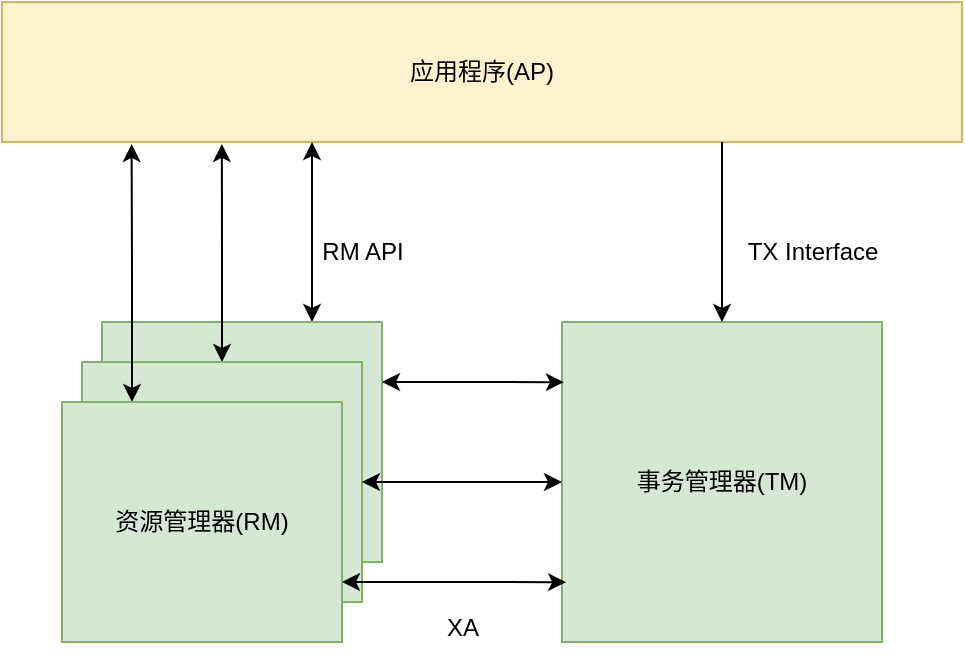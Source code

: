 <mxfile version="21.6.2" type="github">
  <diagram name="Page-1" id="929967ad-93f9-6ef4-fab6-5d389245f69c">
    <mxGraphModel dx="1306" dy="836" grid="1" gridSize="10" guides="1" tooltips="1" connect="1" arrows="1" fold="1" page="1" pageScale="1.5" pageWidth="1169" pageHeight="826" background="none" math="0" shadow="0">
      <root>
        <mxCell id="0" style=";html=1;" />
        <mxCell id="1" style=";html=1;" parent="0" />
        <mxCell id="VyEOUDzku1vB1zVTzXU4-28" value="" style="group" vertex="1" connectable="0" parent="1">
          <mxGeometry x="590" y="260" width="480" height="328" as="geometry" />
        </mxCell>
        <mxCell id="VyEOUDzku1vB1zVTzXU4-1" value="应用程序(AP)" style="rounded=0;whiteSpace=wrap;html=1;fillColor=#fff2cc;strokeColor=#d6b656;" vertex="1" parent="VyEOUDzku1vB1zVTzXU4-28">
          <mxGeometry width="480" height="70" as="geometry" />
        </mxCell>
        <mxCell id="VyEOUDzku1vB1zVTzXU4-25" style="edgeStyle=orthogonalEdgeStyle;rounded=0;orthogonalLoop=1;jettySize=auto;html=1;exitX=0.75;exitY=0;exitDx=0;exitDy=0;startArrow=classic;startFill=1;" edge="1" parent="VyEOUDzku1vB1zVTzXU4-28" source="VyEOUDzku1vB1zVTzXU4-2">
          <mxGeometry relative="1" as="geometry">
            <mxPoint x="155" y="70" as="targetPoint" />
          </mxGeometry>
        </mxCell>
        <mxCell id="VyEOUDzku1vB1zVTzXU4-2" value="资源管理器(RM)" style="rounded=0;whiteSpace=wrap;html=1;fillColor=#d5e8d4;strokeColor=#82b366;" vertex="1" parent="VyEOUDzku1vB1zVTzXU4-28">
          <mxGeometry x="50" y="160" width="140" height="120" as="geometry" />
        </mxCell>
        <mxCell id="VyEOUDzku1vB1zVTzXU4-24" style="edgeStyle=orthogonalEdgeStyle;rounded=0;orthogonalLoop=1;jettySize=auto;html=1;exitX=0.5;exitY=0;exitDx=0;exitDy=0;entryX=0.229;entryY=1.014;entryDx=0;entryDy=0;entryPerimeter=0;startArrow=classic;startFill=1;" edge="1" parent="VyEOUDzku1vB1zVTzXU4-28" source="VyEOUDzku1vB1zVTzXU4-3" target="VyEOUDzku1vB1zVTzXU4-1">
          <mxGeometry relative="1" as="geometry" />
        </mxCell>
        <mxCell id="VyEOUDzku1vB1zVTzXU4-3" value="资源管理器(RM)" style="rounded=0;whiteSpace=wrap;html=1;fillColor=#d5e8d4;strokeColor=#82b366;" vertex="1" parent="VyEOUDzku1vB1zVTzXU4-28">
          <mxGeometry x="40" y="180" width="140" height="120" as="geometry" />
        </mxCell>
        <mxCell id="VyEOUDzku1vB1zVTzXU4-19" style="edgeStyle=orthogonalEdgeStyle;rounded=0;orthogonalLoop=1;jettySize=auto;html=1;exitX=0.25;exitY=0;exitDx=0;exitDy=0;entryX=0.135;entryY=1.014;entryDx=0;entryDy=0;entryPerimeter=0;startArrow=classic;startFill=1;" edge="1" parent="VyEOUDzku1vB1zVTzXU4-28" source="VyEOUDzku1vB1zVTzXU4-4" target="VyEOUDzku1vB1zVTzXU4-1">
          <mxGeometry relative="1" as="geometry" />
        </mxCell>
        <mxCell id="VyEOUDzku1vB1zVTzXU4-4" value="资源管理器(RM)" style="rounded=0;whiteSpace=wrap;html=1;fillColor=#d5e8d4;strokeColor=#82b366;" vertex="1" parent="VyEOUDzku1vB1zVTzXU4-28">
          <mxGeometry x="30" y="200" width="140" height="120" as="geometry" />
        </mxCell>
        <mxCell id="VyEOUDzku1vB1zVTzXU4-5" value="事务管理器(TM)" style="rounded=0;whiteSpace=wrap;html=1;fillColor=#d5e8d4;strokeColor=#82b366;" vertex="1" parent="VyEOUDzku1vB1zVTzXU4-28">
          <mxGeometry x="280" y="160" width="160" height="160" as="geometry" />
        </mxCell>
        <mxCell id="VyEOUDzku1vB1zVTzXU4-14" style="edgeStyle=orthogonalEdgeStyle;rounded=0;orthogonalLoop=1;jettySize=auto;html=1;exitX=0.75;exitY=1;exitDx=0;exitDy=0;entryX=0.5;entryY=0;entryDx=0;entryDy=0;" edge="1" parent="VyEOUDzku1vB1zVTzXU4-28" source="VyEOUDzku1vB1zVTzXU4-1" target="VyEOUDzku1vB1zVTzXU4-5">
          <mxGeometry relative="1" as="geometry" />
        </mxCell>
        <mxCell id="VyEOUDzku1vB1zVTzXU4-15" style="edgeStyle=orthogonalEdgeStyle;rounded=0;orthogonalLoop=1;jettySize=auto;html=1;exitX=1;exitY=0.25;exitDx=0;exitDy=0;entryX=0.006;entryY=0.188;entryDx=0;entryDy=0;entryPerimeter=0;startArrow=classic;startFill=1;" edge="1" parent="VyEOUDzku1vB1zVTzXU4-28" source="VyEOUDzku1vB1zVTzXU4-2" target="VyEOUDzku1vB1zVTzXU4-5">
          <mxGeometry relative="1" as="geometry" />
        </mxCell>
        <mxCell id="VyEOUDzku1vB1zVTzXU4-16" style="edgeStyle=orthogonalEdgeStyle;rounded=0;orthogonalLoop=1;jettySize=auto;html=1;exitX=1;exitY=0.5;exitDx=0;exitDy=0;startArrow=classic;startFill=1;" edge="1" parent="VyEOUDzku1vB1zVTzXU4-28" source="VyEOUDzku1vB1zVTzXU4-3" target="VyEOUDzku1vB1zVTzXU4-5">
          <mxGeometry relative="1" as="geometry" />
        </mxCell>
        <mxCell id="VyEOUDzku1vB1zVTzXU4-17" style="edgeStyle=orthogonalEdgeStyle;rounded=0;orthogonalLoop=1;jettySize=auto;html=1;exitX=1;exitY=0.75;exitDx=0;exitDy=0;entryX=0.013;entryY=0.813;entryDx=0;entryDy=0;entryPerimeter=0;startArrow=classic;startFill=1;" edge="1" parent="VyEOUDzku1vB1zVTzXU4-28" source="VyEOUDzku1vB1zVTzXU4-4" target="VyEOUDzku1vB1zVTzXU4-5">
          <mxGeometry relative="1" as="geometry" />
        </mxCell>
        <mxCell id="VyEOUDzku1vB1zVTzXU4-18" value="XA" style="text;html=1;align=center;verticalAlign=middle;resizable=0;points=[];autosize=1;strokeColor=none;fillColor=none;" vertex="1" parent="VyEOUDzku1vB1zVTzXU4-28">
          <mxGeometry x="210" y="298" width="40" height="30" as="geometry" />
        </mxCell>
        <mxCell id="VyEOUDzku1vB1zVTzXU4-26" value="RM API" style="text;html=1;align=center;verticalAlign=middle;resizable=0;points=[];autosize=1;strokeColor=none;fillColor=none;" vertex="1" parent="VyEOUDzku1vB1zVTzXU4-28">
          <mxGeometry x="150" y="110" width="60" height="30" as="geometry" />
        </mxCell>
        <mxCell id="VyEOUDzku1vB1zVTzXU4-27" value="TX Interface" style="text;html=1;align=center;verticalAlign=middle;resizable=0;points=[];autosize=1;strokeColor=none;fillColor=none;" vertex="1" parent="VyEOUDzku1vB1zVTzXU4-28">
          <mxGeometry x="360" y="110" width="90" height="30" as="geometry" />
        </mxCell>
      </root>
    </mxGraphModel>
  </diagram>
</mxfile>
